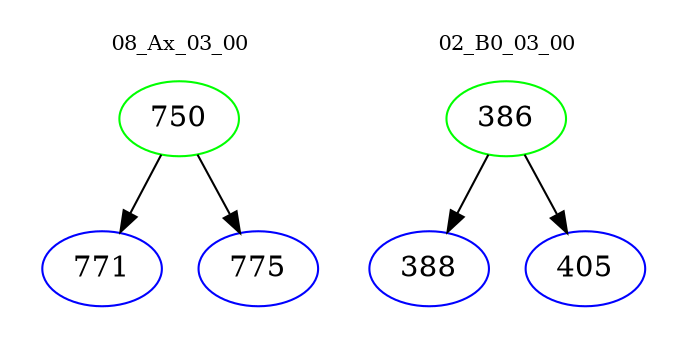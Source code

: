 digraph{
subgraph cluster_0 {
color = white
label = "08_Ax_03_00";
fontsize=10;
T0_750 [label="750", color="green"]
T0_750 -> T0_771 [color="black"]
T0_771 [label="771", color="blue"]
T0_750 -> T0_775 [color="black"]
T0_775 [label="775", color="blue"]
}
subgraph cluster_1 {
color = white
label = "02_B0_03_00";
fontsize=10;
T1_386 [label="386", color="green"]
T1_386 -> T1_388 [color="black"]
T1_388 [label="388", color="blue"]
T1_386 -> T1_405 [color="black"]
T1_405 [label="405", color="blue"]
}
}
